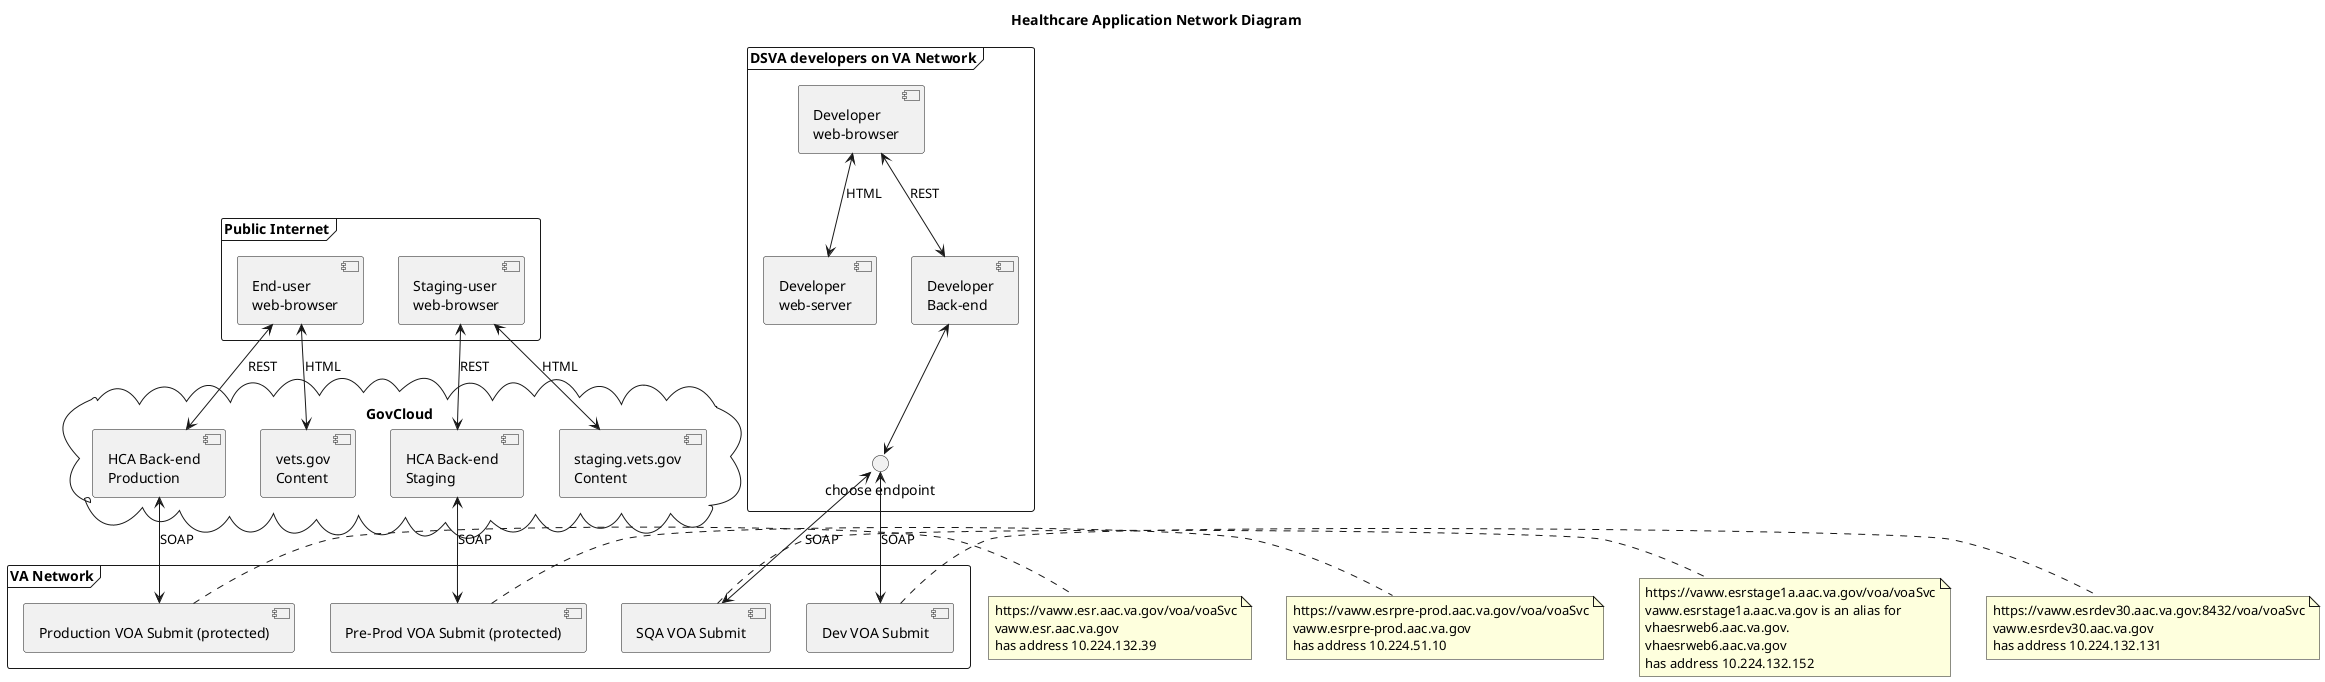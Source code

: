 @startuml

title Healthcare Application Network Diagram
skinparam componentStyle uml2

frame "Public Internet" {
  [End-user\nweb-browser] as user
  [Staging-user\nweb-browser] as tester
}

cloud "GovCloud" {
  [vets.gov\nContent] as vets_prod_html
  [staging.vets.gov\nContent] as vets_sqa_html
  [HCA Back-end\nStaging] as hca_sqa_rest
  [HCA Back-end\nProduction] as hca_prod_rest
}

frame "VA Network" {
  [Pre-Prod VOA Submit (protected)] as es_preprod_soap
  [Production VOA Submit (protected)] as es_prod_soap
  [Dev VOA Submit] as es_dev_soap
  [SQA VOA Submit] as es_sqa_soap
}

note right of es_sqa_soap
https://vaww.esrstage1a.aac.va.gov/voa/voaSvc
vaww.esrstage1a.aac.va.gov is an alias for
vhaesrweb6.aac.va.gov.
vhaesrweb6.aac.va.gov
has address 10.224.132.152
end note

note right of es_preprod_soap
https://vaww.esrpre-prod.aac.va.gov/voa/voaSvc
vaww.esrpre-prod.aac.va.gov
has address 10.224.51.10
end note

note right of es_prod_soap
https://vaww.esr.aac.va.gov/voa/voaSvc
vaww.esr.aac.va.gov
has address 10.224.132.39
end note

note right of es_dev_soap
https://vaww.esrdev30.aac.va.gov:8432/voa/voaSvc
vaww.esrdev30.aac.va.gov
has address 10.224.132.131
end note

frame "DSVA developers on VA Network" {
  [Developer\nweb-browser] as devuser
  [Developer\nweb-server] as devui
  [Developer\nBack-end] as devbe
  () "choose endpoint" as choose
}

user <--> vets_prod_html : HTML
user <--> hca_prod_rest : REST
hca_prod_rest <--> es_prod_soap : SOAP

tester <--> vets_sqa_html : HTML
tester <--> hca_sqa_rest : REST
hca_sqa_rest <--> es_preprod_soap : SOAP

devuser <--> devui : HTML
devuser <--> devbe : REST
devbe <--> choose
choose <--> es_dev_soap : SOAP
choose <--> es_sqa_soap : SOAP

@enduml
